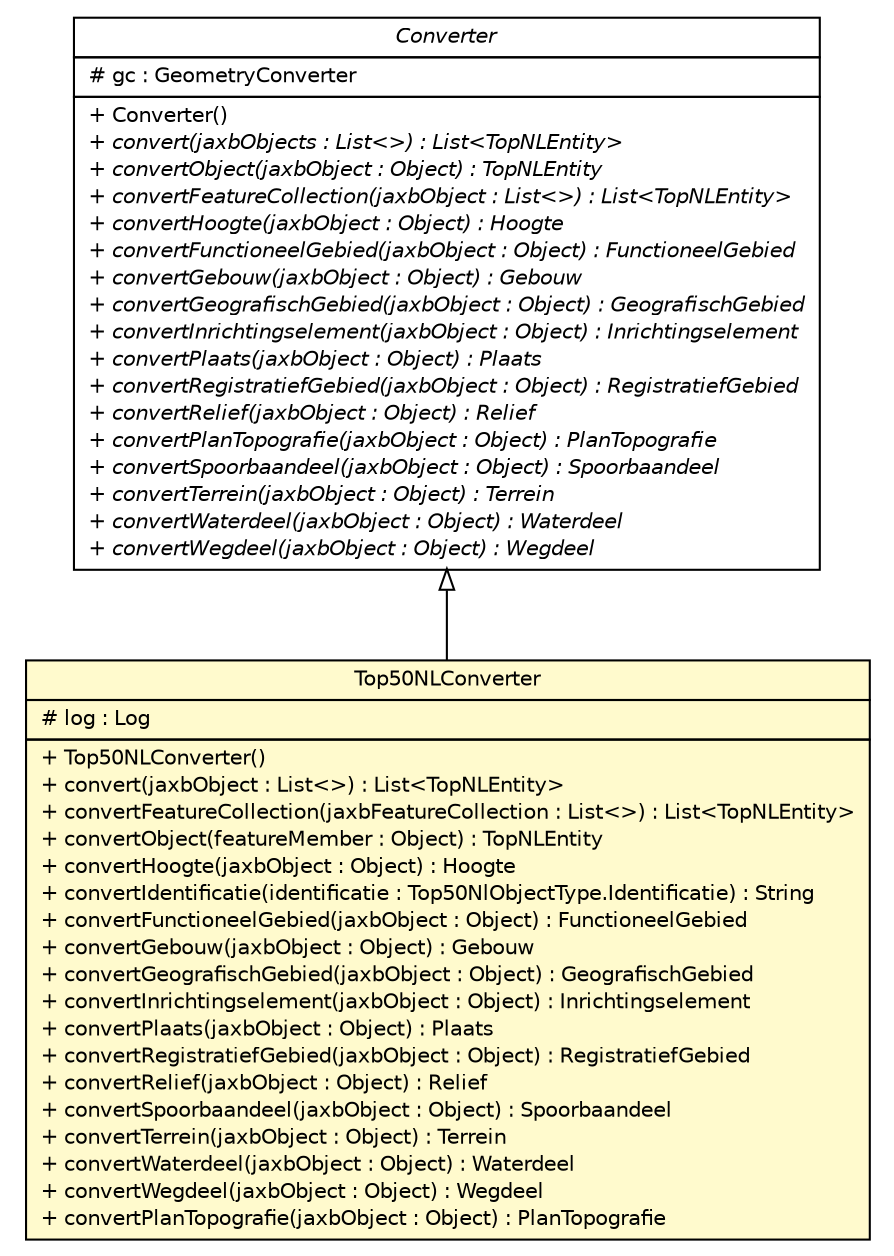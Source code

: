 #!/usr/local/bin/dot
#
# Class diagram 
# Generated by UMLGraph version R5_6-24-gf6e263 (http://www.umlgraph.org/)
#

digraph G {
	edge [fontname="Helvetica",fontsize=10,labelfontname="Helvetica",labelfontsize=10];
	node [fontname="Helvetica",fontsize=10,shape=plaintext];
	nodesep=0.25;
	ranksep=0.5;
	// nl.b3p.topnl.converters.Top50NLConverter
	c37008 [label=<<table title="nl.b3p.topnl.converters.Top50NLConverter" border="0" cellborder="1" cellspacing="0" cellpadding="2" port="p" bgcolor="lemonChiffon" href="./Top50NLConverter.html">
		<tr><td><table border="0" cellspacing="0" cellpadding="1">
<tr><td align="center" balign="center"> Top50NLConverter </td></tr>
		</table></td></tr>
		<tr><td><table border="0" cellspacing="0" cellpadding="1">
<tr><td align="left" balign="left"> # log : Log </td></tr>
		</table></td></tr>
		<tr><td><table border="0" cellspacing="0" cellpadding="1">
<tr><td align="left" balign="left"> + Top50NLConverter() </td></tr>
<tr><td align="left" balign="left"> + convert(jaxbObject : List&lt;&gt;) : List&lt;TopNLEntity&gt; </td></tr>
<tr><td align="left" balign="left"> + convertFeatureCollection(jaxbFeatureCollection : List&lt;&gt;) : List&lt;TopNLEntity&gt; </td></tr>
<tr><td align="left" balign="left"> + convertObject(featureMember : Object) : TopNLEntity </td></tr>
<tr><td align="left" balign="left"> + convertHoogte(jaxbObject : Object) : Hoogte </td></tr>
<tr><td align="left" balign="left"> + convertIdentificatie(identificatie : Top50NlObjectType.Identificatie) : String </td></tr>
<tr><td align="left" balign="left"> + convertFunctioneelGebied(jaxbObject : Object) : FunctioneelGebied </td></tr>
<tr><td align="left" balign="left"> + convertGebouw(jaxbObject : Object) : Gebouw </td></tr>
<tr><td align="left" balign="left"> + convertGeografischGebied(jaxbObject : Object) : GeografischGebied </td></tr>
<tr><td align="left" balign="left"> + convertInrichtingselement(jaxbObject : Object) : Inrichtingselement </td></tr>
<tr><td align="left" balign="left"> + convertPlaats(jaxbObject : Object) : Plaats </td></tr>
<tr><td align="left" balign="left"> + convertRegistratiefGebied(jaxbObject : Object) : RegistratiefGebied </td></tr>
<tr><td align="left" balign="left"> + convertRelief(jaxbObject : Object) : Relief </td></tr>
<tr><td align="left" balign="left"> + convertSpoorbaandeel(jaxbObject : Object) : Spoorbaandeel </td></tr>
<tr><td align="left" balign="left"> + convertTerrein(jaxbObject : Object) : Terrein </td></tr>
<tr><td align="left" balign="left"> + convertWaterdeel(jaxbObject : Object) : Waterdeel </td></tr>
<tr><td align="left" balign="left"> + convertWegdeel(jaxbObject : Object) : Wegdeel </td></tr>
<tr><td align="left" balign="left"> + convertPlanTopografie(jaxbObject : Object) : PlanTopografie </td></tr>
		</table></td></tr>
		</table>>, URL="./Top50NLConverter.html", fontname="Helvetica", fontcolor="black", fontsize=10.0];
	// nl.b3p.topnl.converters.Converter
	c37012 [label=<<table title="nl.b3p.topnl.converters.Converter" border="0" cellborder="1" cellspacing="0" cellpadding="2" port="p" href="./Converter.html">
		<tr><td><table border="0" cellspacing="0" cellpadding="1">
<tr><td align="center" balign="center"><font face="Helvetica-Oblique"> Converter </font></td></tr>
		</table></td></tr>
		<tr><td><table border="0" cellspacing="0" cellpadding="1">
<tr><td align="left" balign="left"> # gc : GeometryConverter </td></tr>
		</table></td></tr>
		<tr><td><table border="0" cellspacing="0" cellpadding="1">
<tr><td align="left" balign="left"> + Converter() </td></tr>
<tr><td align="left" balign="left"><font face="Helvetica-Oblique" point-size="10.0"> + convert(jaxbObjects : List&lt;&gt;) : List&lt;TopNLEntity&gt; </font></td></tr>
<tr><td align="left" balign="left"><font face="Helvetica-Oblique" point-size="10.0"> + convertObject(jaxbObject : Object) : TopNLEntity </font></td></tr>
<tr><td align="left" balign="left"><font face="Helvetica-Oblique" point-size="10.0"> + convertFeatureCollection(jaxbObject : List&lt;&gt;) : List&lt;TopNLEntity&gt; </font></td></tr>
<tr><td align="left" balign="left"><font face="Helvetica-Oblique" point-size="10.0"> + convertHoogte(jaxbObject : Object) : Hoogte </font></td></tr>
<tr><td align="left" balign="left"><font face="Helvetica-Oblique" point-size="10.0"> + convertFunctioneelGebied(jaxbObject : Object) : FunctioneelGebied </font></td></tr>
<tr><td align="left" balign="left"><font face="Helvetica-Oblique" point-size="10.0"> + convertGebouw(jaxbObject : Object) : Gebouw </font></td></tr>
<tr><td align="left" balign="left"><font face="Helvetica-Oblique" point-size="10.0"> + convertGeografischGebied(jaxbObject : Object) : GeografischGebied </font></td></tr>
<tr><td align="left" balign="left"><font face="Helvetica-Oblique" point-size="10.0"> + convertInrichtingselement(jaxbObject : Object) : Inrichtingselement </font></td></tr>
<tr><td align="left" balign="left"><font face="Helvetica-Oblique" point-size="10.0"> + convertPlaats(jaxbObject : Object) : Plaats </font></td></tr>
<tr><td align="left" balign="left"><font face="Helvetica-Oblique" point-size="10.0"> + convertRegistratiefGebied(jaxbObject : Object) : RegistratiefGebied </font></td></tr>
<tr><td align="left" balign="left"><font face="Helvetica-Oblique" point-size="10.0"> + convertRelief(jaxbObject : Object) : Relief </font></td></tr>
<tr><td align="left" balign="left"><font face="Helvetica-Oblique" point-size="10.0"> + convertPlanTopografie(jaxbObject : Object) : PlanTopografie </font></td></tr>
<tr><td align="left" balign="left"><font face="Helvetica-Oblique" point-size="10.0"> + convertSpoorbaandeel(jaxbObject : Object) : Spoorbaandeel </font></td></tr>
<tr><td align="left" balign="left"><font face="Helvetica-Oblique" point-size="10.0"> + convertTerrein(jaxbObject : Object) : Terrein </font></td></tr>
<tr><td align="left" balign="left"><font face="Helvetica-Oblique" point-size="10.0"> + convertWaterdeel(jaxbObject : Object) : Waterdeel </font></td></tr>
<tr><td align="left" balign="left"><font face="Helvetica-Oblique" point-size="10.0"> + convertWegdeel(jaxbObject : Object) : Wegdeel </font></td></tr>
		</table></td></tr>
		</table>>, URL="./Converter.html", fontname="Helvetica", fontcolor="black", fontsize=10.0];
	//nl.b3p.topnl.converters.Top50NLConverter extends nl.b3p.topnl.converters.Converter
	c37012:p -> c37008:p [dir=back,arrowtail=empty];
}

